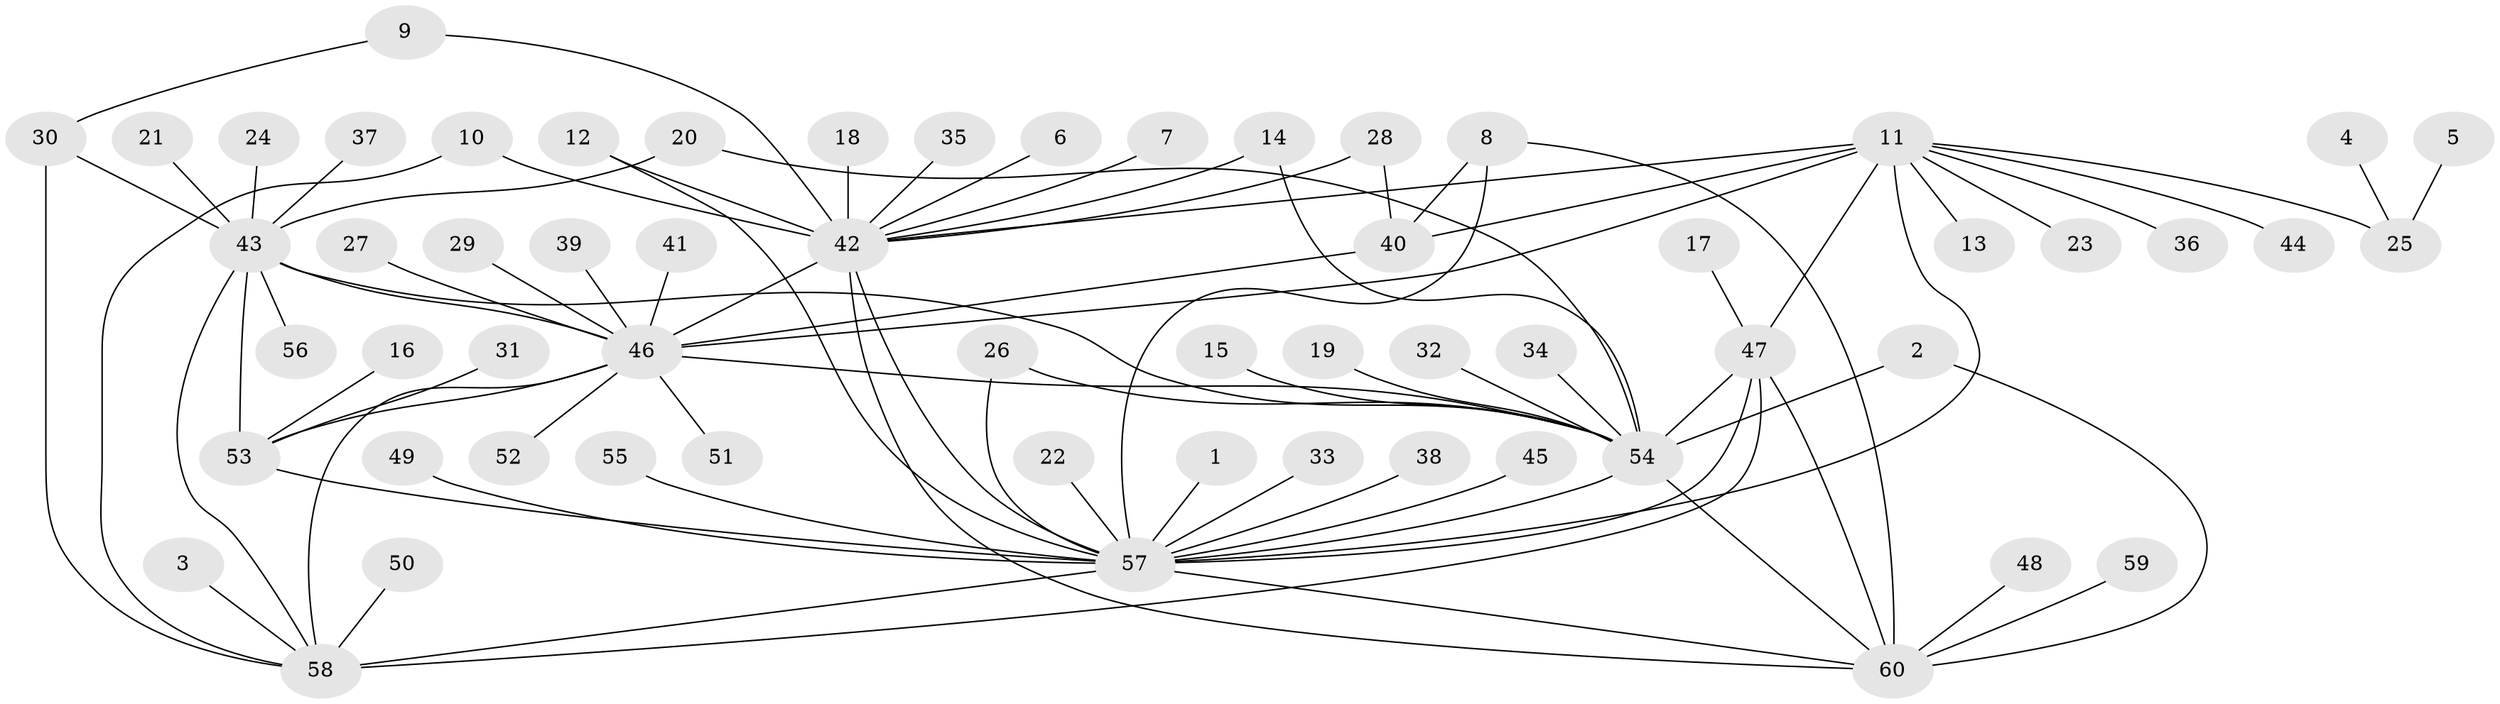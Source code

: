 // original degree distribution, {22: 0.008403361344537815, 12: 0.01680672268907563, 2: 0.24369747899159663, 1: 0.4789915966386555, 6: 0.03361344537815126, 9: 0.008403361344537815, 16: 0.008403361344537815, 4: 0.05042016806722689, 5: 0.05042016806722689, 10: 0.008403361344537815, 3: 0.07563025210084033, 8: 0.008403361344537815, 11: 0.008403361344537815}
// Generated by graph-tools (version 1.1) at 2025/50/03/09/25 03:50:00]
// undirected, 60 vertices, 85 edges
graph export_dot {
graph [start="1"]
  node [color=gray90,style=filled];
  1;
  2;
  3;
  4;
  5;
  6;
  7;
  8;
  9;
  10;
  11;
  12;
  13;
  14;
  15;
  16;
  17;
  18;
  19;
  20;
  21;
  22;
  23;
  24;
  25;
  26;
  27;
  28;
  29;
  30;
  31;
  32;
  33;
  34;
  35;
  36;
  37;
  38;
  39;
  40;
  41;
  42;
  43;
  44;
  45;
  46;
  47;
  48;
  49;
  50;
  51;
  52;
  53;
  54;
  55;
  56;
  57;
  58;
  59;
  60;
  1 -- 57 [weight=1.0];
  2 -- 54 [weight=1.0];
  2 -- 60 [weight=1.0];
  3 -- 58 [weight=1.0];
  4 -- 25 [weight=1.0];
  5 -- 25 [weight=1.0];
  6 -- 42 [weight=1.0];
  7 -- 42 [weight=1.0];
  8 -- 40 [weight=1.0];
  8 -- 57 [weight=1.0];
  8 -- 60 [weight=1.0];
  9 -- 30 [weight=1.0];
  9 -- 42 [weight=1.0];
  10 -- 42 [weight=1.0];
  10 -- 58 [weight=1.0];
  11 -- 13 [weight=1.0];
  11 -- 23 [weight=1.0];
  11 -- 25 [weight=1.0];
  11 -- 36 [weight=1.0];
  11 -- 40 [weight=1.0];
  11 -- 42 [weight=1.0];
  11 -- 44 [weight=1.0];
  11 -- 46 [weight=2.0];
  11 -- 47 [weight=1.0];
  11 -- 57 [weight=1.0];
  12 -- 42 [weight=1.0];
  12 -- 57 [weight=1.0];
  14 -- 42 [weight=1.0];
  14 -- 54 [weight=1.0];
  15 -- 54 [weight=1.0];
  16 -- 53 [weight=1.0];
  17 -- 47 [weight=1.0];
  18 -- 42 [weight=1.0];
  19 -- 54 [weight=1.0];
  20 -- 43 [weight=1.0];
  20 -- 54 [weight=1.0];
  21 -- 43 [weight=2.0];
  22 -- 57 [weight=1.0];
  24 -- 43 [weight=1.0];
  26 -- 54 [weight=1.0];
  26 -- 57 [weight=1.0];
  27 -- 46 [weight=1.0];
  28 -- 40 [weight=1.0];
  28 -- 42 [weight=1.0];
  29 -- 46 [weight=1.0];
  30 -- 43 [weight=1.0];
  30 -- 58 [weight=1.0];
  31 -- 53 [weight=1.0];
  32 -- 54 [weight=1.0];
  33 -- 57 [weight=1.0];
  34 -- 54 [weight=1.0];
  35 -- 42 [weight=1.0];
  37 -- 43 [weight=1.0];
  38 -- 57 [weight=1.0];
  39 -- 46 [weight=1.0];
  40 -- 46 [weight=1.0];
  41 -- 46 [weight=1.0];
  42 -- 46 [weight=2.0];
  42 -- 57 [weight=1.0];
  42 -- 60 [weight=2.0];
  43 -- 46 [weight=1.0];
  43 -- 53 [weight=1.0];
  43 -- 54 [weight=1.0];
  43 -- 56 [weight=1.0];
  43 -- 58 [weight=1.0];
  45 -- 57 [weight=1.0];
  46 -- 51 [weight=1.0];
  46 -- 52 [weight=1.0];
  46 -- 53 [weight=1.0];
  46 -- 54 [weight=1.0];
  46 -- 58 [weight=2.0];
  47 -- 54 [weight=2.0];
  47 -- 57 [weight=1.0];
  47 -- 58 [weight=1.0];
  47 -- 60 [weight=1.0];
  48 -- 60 [weight=1.0];
  49 -- 57 [weight=1.0];
  50 -- 58 [weight=1.0];
  53 -- 57 [weight=3.0];
  54 -- 57 [weight=3.0];
  54 -- 60 [weight=1.0];
  55 -- 57 [weight=1.0];
  57 -- 58 [weight=1.0];
  57 -- 60 [weight=1.0];
  59 -- 60 [weight=1.0];
}
